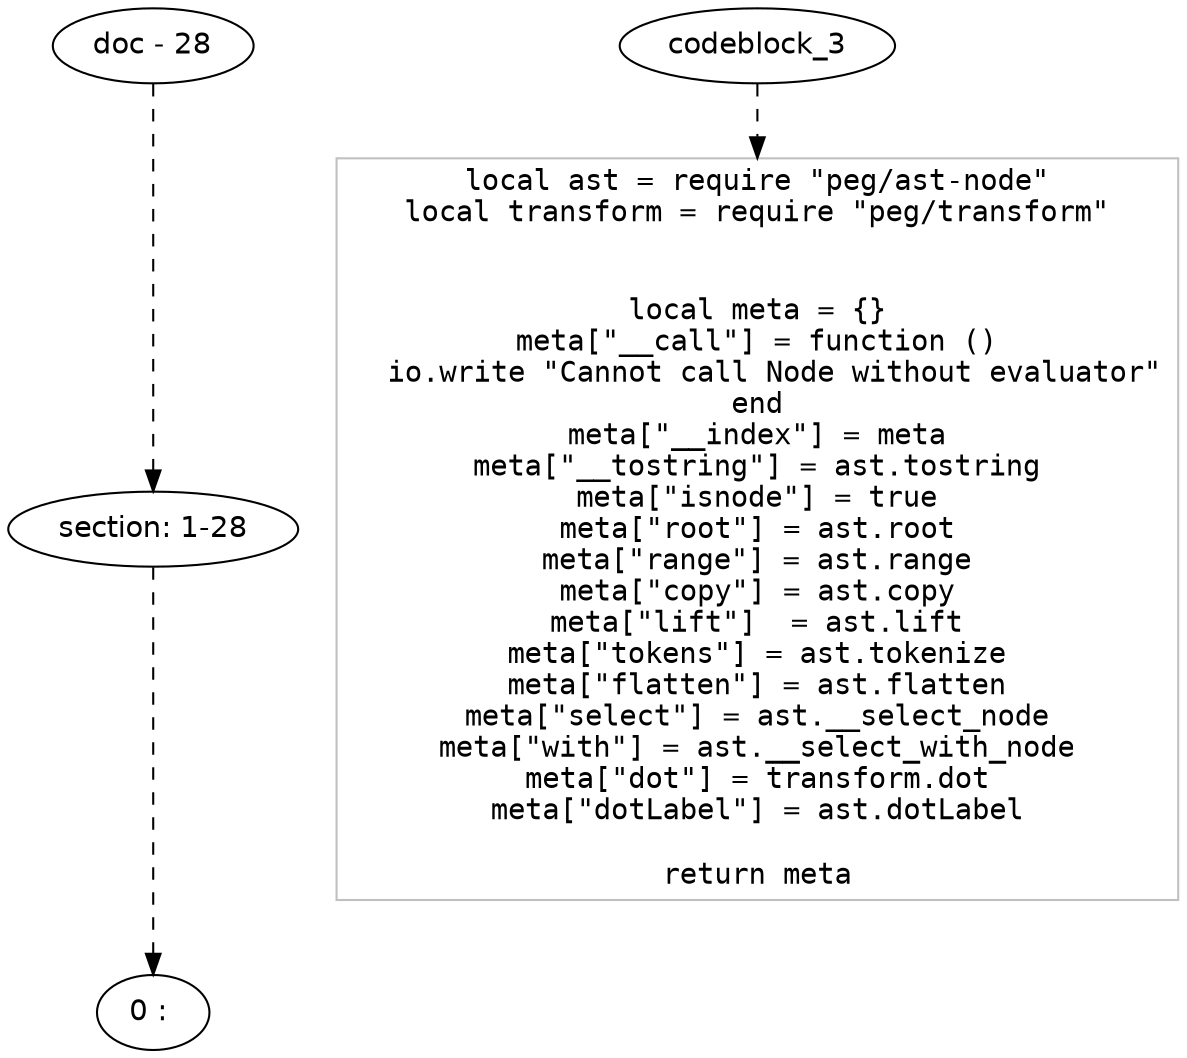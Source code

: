 digraph hierarchy {

node [fontname=Helvetica]
edge [style=dashed]

doc_0 [label="doc - 28"]


doc_0 -> { section_1}
{rank=same; section_1}

section_1 [label="section: 1-28"]


section_1 -> { header_2}
{rank=same; header_2}

header_2 [label="0 : "]


codeblock_3 -> leaf_4
leaf_4  [color=Gray,shape=rectangle,fontname=Inconsolata,label="local ast = require \"peg/ast-node\"
local transform = require \"peg/transform\"


local meta = {}
meta[\"__call\"] = function ()
  io.write \"Cannot call Node without evaluator\"
end
meta[\"__index\"] = meta
meta[\"__tostring\"] = ast.tostring
meta[\"isnode\"] = true
meta[\"root\"] = ast.root
meta[\"range\"] = ast.range
meta[\"copy\"] = ast.copy
meta[\"lift\"]  = ast.lift
meta[\"tokens\"] = ast.tokenize
meta[\"flatten\"] = ast.flatten
meta[\"select\"] = ast.__select_node
meta[\"with\"] = ast.__select_with_node
meta[\"dot\"] = transform.dot
meta[\"dotLabel\"] = ast.dotLabel

return meta"]

}

